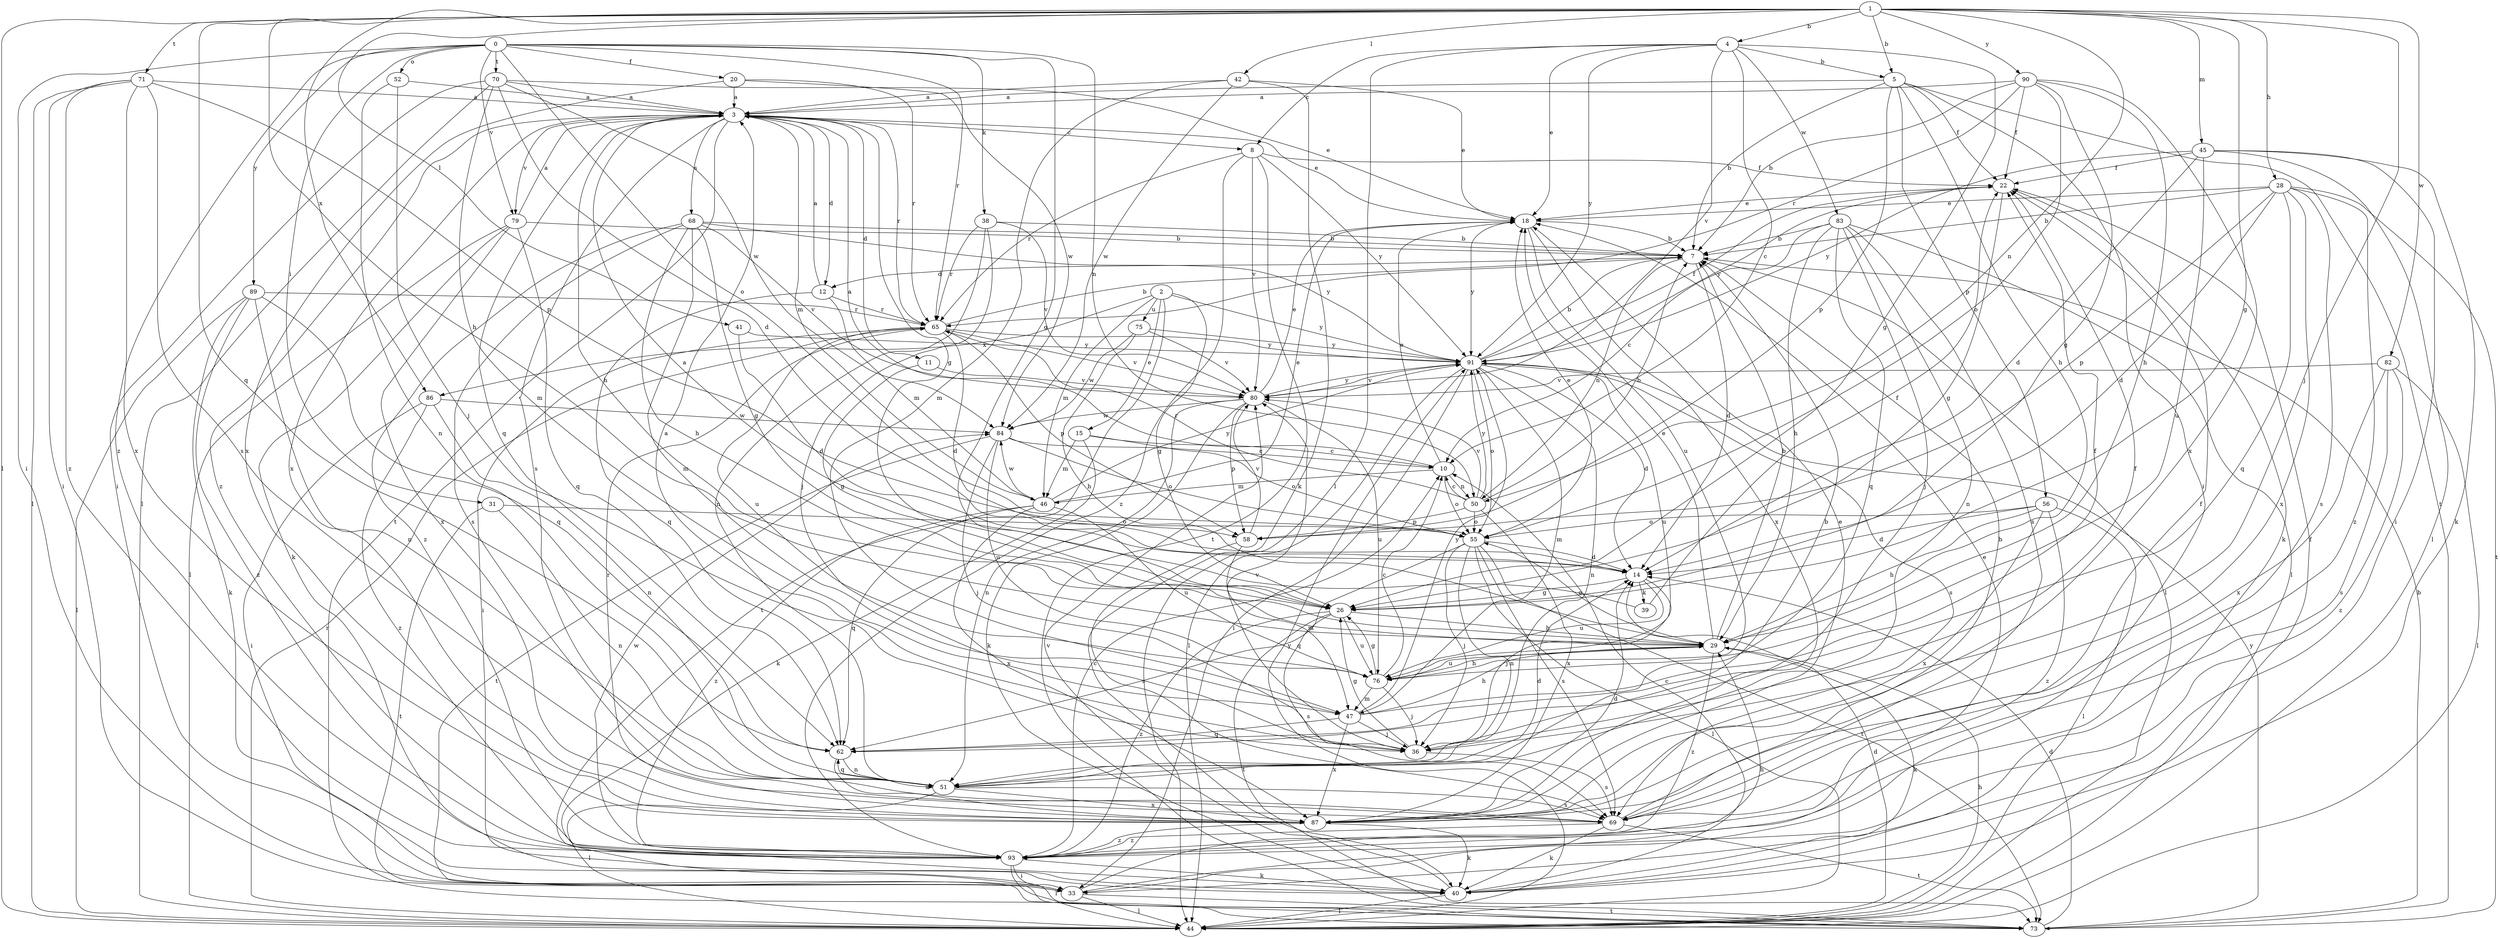 strict digraph  {
0;
1;
2;
3;
4;
5;
7;
8;
10;
11;
12;
14;
15;
18;
20;
22;
26;
28;
29;
31;
33;
36;
38;
39;
40;
41;
42;
44;
45;
46;
47;
50;
51;
52;
55;
56;
58;
62;
65;
68;
69;
70;
71;
73;
75;
76;
79;
80;
82;
83;
84;
86;
87;
89;
90;
91;
93;
0 -> 20  [label=f];
0 -> 26  [label=g];
0 -> 31  [label=i];
0 -> 33  [label=i];
0 -> 38  [label=k];
0 -> 50  [label=n];
0 -> 52  [label=o];
0 -> 55  [label=o];
0 -> 65  [label=r];
0 -> 70  [label=t];
0 -> 79  [label=v];
0 -> 89  [label=y];
0 -> 93  [label=z];
1 -> 4  [label=b];
1 -> 5  [label=b];
1 -> 26  [label=g];
1 -> 28  [label=h];
1 -> 29  [label=h];
1 -> 36  [label=j];
1 -> 41  [label=l];
1 -> 42  [label=l];
1 -> 44  [label=l];
1 -> 45  [label=m];
1 -> 50  [label=n];
1 -> 62  [label=q];
1 -> 71  [label=t];
1 -> 82  [label=w];
1 -> 86  [label=x];
1 -> 90  [label=y];
2 -> 15  [label=e];
2 -> 26  [label=g];
2 -> 46  [label=m];
2 -> 73  [label=t];
2 -> 75  [label=u];
2 -> 86  [label=x];
2 -> 91  [label=y];
3 -> 8  [label=c];
3 -> 11  [label=d];
3 -> 12  [label=d];
3 -> 18  [label=e];
3 -> 26  [label=g];
3 -> 29  [label=h];
3 -> 46  [label=m];
3 -> 62  [label=q];
3 -> 65  [label=r];
3 -> 68  [label=s];
3 -> 69  [label=s];
3 -> 73  [label=t];
3 -> 79  [label=v];
3 -> 87  [label=x];
3 -> 93  [label=z];
4 -> 5  [label=b];
4 -> 8  [label=c];
4 -> 10  [label=c];
4 -> 18  [label=e];
4 -> 26  [label=g];
4 -> 44  [label=l];
4 -> 80  [label=v];
4 -> 83  [label=w];
4 -> 91  [label=y];
5 -> 3  [label=a];
5 -> 7  [label=b];
5 -> 22  [label=f];
5 -> 29  [label=h];
5 -> 33  [label=i];
5 -> 56  [label=p];
5 -> 58  [label=p];
5 -> 73  [label=t];
7 -> 12  [label=d];
7 -> 14  [label=d];
7 -> 44  [label=l];
7 -> 50  [label=n];
8 -> 22  [label=f];
8 -> 65  [label=r];
8 -> 73  [label=t];
8 -> 80  [label=v];
8 -> 91  [label=y];
8 -> 93  [label=z];
10 -> 3  [label=a];
10 -> 18  [label=e];
10 -> 46  [label=m];
10 -> 50  [label=n];
10 -> 55  [label=o];
11 -> 26  [label=g];
11 -> 80  [label=v];
12 -> 3  [label=a];
12 -> 46  [label=m];
12 -> 62  [label=q];
12 -> 65  [label=r];
14 -> 26  [label=g];
14 -> 36  [label=j];
14 -> 39  [label=k];
14 -> 76  [label=u];
15 -> 10  [label=c];
15 -> 40  [label=k];
15 -> 46  [label=m];
15 -> 55  [label=o];
18 -> 7  [label=b];
18 -> 76  [label=u];
18 -> 87  [label=x];
18 -> 91  [label=y];
20 -> 3  [label=a];
20 -> 65  [label=r];
20 -> 84  [label=w];
20 -> 87  [label=x];
22 -> 18  [label=e];
22 -> 26  [label=g];
22 -> 40  [label=k];
22 -> 91  [label=y];
26 -> 29  [label=h];
26 -> 69  [label=s];
26 -> 73  [label=t];
26 -> 76  [label=u];
26 -> 93  [label=z];
28 -> 7  [label=b];
28 -> 14  [label=d];
28 -> 18  [label=e];
28 -> 58  [label=p];
28 -> 62  [label=q];
28 -> 69  [label=s];
28 -> 73  [label=t];
28 -> 87  [label=x];
28 -> 93  [label=z];
29 -> 7  [label=b];
29 -> 18  [label=e];
29 -> 40  [label=k];
29 -> 55  [label=o];
29 -> 76  [label=u];
29 -> 93  [label=z];
31 -> 51  [label=n];
31 -> 55  [label=o];
31 -> 73  [label=t];
33 -> 18  [label=e];
33 -> 29  [label=h];
33 -> 44  [label=l];
33 -> 73  [label=t];
36 -> 3  [label=a];
36 -> 22  [label=f];
36 -> 26  [label=g];
36 -> 69  [label=s];
36 -> 80  [label=v];
38 -> 7  [label=b];
38 -> 36  [label=j];
38 -> 51  [label=n];
38 -> 65  [label=r];
38 -> 80  [label=v];
39 -> 3  [label=a];
39 -> 22  [label=f];
40 -> 10  [label=c];
40 -> 22  [label=f];
40 -> 44  [label=l];
40 -> 80  [label=v];
41 -> 14  [label=d];
41 -> 91  [label=y];
42 -> 3  [label=a];
42 -> 18  [label=e];
42 -> 40  [label=k];
42 -> 47  [label=m];
42 -> 84  [label=w];
44 -> 14  [label=d];
44 -> 29  [label=h];
44 -> 65  [label=r];
44 -> 91  [label=y];
45 -> 14  [label=d];
45 -> 22  [label=f];
45 -> 33  [label=i];
45 -> 40  [label=k];
45 -> 44  [label=l];
45 -> 76  [label=u];
45 -> 91  [label=y];
46 -> 18  [label=e];
46 -> 62  [label=q];
46 -> 76  [label=u];
46 -> 84  [label=w];
46 -> 87  [label=x];
46 -> 91  [label=y];
46 -> 93  [label=z];
47 -> 22  [label=f];
47 -> 29  [label=h];
47 -> 36  [label=j];
47 -> 62  [label=q];
47 -> 87  [label=x];
47 -> 91  [label=y];
50 -> 7  [label=b];
50 -> 10  [label=c];
50 -> 55  [label=o];
50 -> 58  [label=p];
50 -> 65  [label=r];
50 -> 80  [label=v];
50 -> 87  [label=x];
50 -> 91  [label=y];
51 -> 7  [label=b];
51 -> 14  [label=d];
51 -> 44  [label=l];
51 -> 62  [label=q];
51 -> 69  [label=s];
51 -> 87  [label=x];
52 -> 3  [label=a];
52 -> 36  [label=j];
52 -> 51  [label=n];
55 -> 14  [label=d];
55 -> 18  [label=e];
55 -> 36  [label=j];
55 -> 44  [label=l];
55 -> 51  [label=n];
55 -> 62  [label=q];
55 -> 69  [label=s];
55 -> 73  [label=t];
56 -> 14  [label=d];
56 -> 29  [label=h];
56 -> 44  [label=l];
56 -> 55  [label=o];
56 -> 87  [label=x];
56 -> 93  [label=z];
58 -> 47  [label=m];
58 -> 69  [label=s];
58 -> 80  [label=v];
62 -> 51  [label=n];
62 -> 87  [label=x];
65 -> 7  [label=b];
65 -> 14  [label=d];
65 -> 33  [label=i];
65 -> 58  [label=p];
65 -> 76  [label=u];
65 -> 80  [label=v];
65 -> 91  [label=y];
68 -> 7  [label=b];
68 -> 26  [label=g];
68 -> 29  [label=h];
68 -> 47  [label=m];
68 -> 69  [label=s];
68 -> 80  [label=v];
68 -> 91  [label=y];
68 -> 93  [label=z];
69 -> 7  [label=b];
69 -> 22  [label=f];
69 -> 40  [label=k];
69 -> 73  [label=t];
69 -> 93  [label=z];
70 -> 3  [label=a];
70 -> 14  [label=d];
70 -> 18  [label=e];
70 -> 33  [label=i];
70 -> 44  [label=l];
70 -> 47  [label=m];
70 -> 84  [label=w];
71 -> 3  [label=a];
71 -> 33  [label=i];
71 -> 44  [label=l];
71 -> 58  [label=p];
71 -> 69  [label=s];
71 -> 87  [label=x];
71 -> 93  [label=z];
73 -> 7  [label=b];
73 -> 14  [label=d];
73 -> 91  [label=y];
75 -> 29  [label=h];
75 -> 80  [label=v];
75 -> 84  [label=w];
75 -> 91  [label=y];
76 -> 10  [label=c];
76 -> 26  [label=g];
76 -> 29  [label=h];
76 -> 36  [label=j];
76 -> 47  [label=m];
79 -> 3  [label=a];
79 -> 7  [label=b];
79 -> 40  [label=k];
79 -> 44  [label=l];
79 -> 62  [label=q];
79 -> 87  [label=x];
80 -> 18  [label=e];
80 -> 40  [label=k];
80 -> 51  [label=n];
80 -> 58  [label=p];
80 -> 76  [label=u];
80 -> 84  [label=w];
80 -> 91  [label=y];
82 -> 44  [label=l];
82 -> 69  [label=s];
82 -> 80  [label=v];
82 -> 87  [label=x];
82 -> 93  [label=z];
83 -> 7  [label=b];
83 -> 10  [label=c];
83 -> 29  [label=h];
83 -> 36  [label=j];
83 -> 44  [label=l];
83 -> 51  [label=n];
83 -> 62  [label=q];
83 -> 69  [label=s];
84 -> 10  [label=c];
84 -> 36  [label=j];
84 -> 55  [label=o];
84 -> 73  [label=t];
84 -> 76  [label=u];
86 -> 33  [label=i];
86 -> 51  [label=n];
86 -> 84  [label=w];
86 -> 93  [label=z];
87 -> 14  [label=d];
87 -> 18  [label=e];
87 -> 40  [label=k];
87 -> 65  [label=r];
87 -> 93  [label=z];
89 -> 40  [label=k];
89 -> 44  [label=l];
89 -> 51  [label=n];
89 -> 62  [label=q];
89 -> 65  [label=r];
89 -> 93  [label=z];
90 -> 3  [label=a];
90 -> 7  [label=b];
90 -> 22  [label=f];
90 -> 26  [label=g];
90 -> 29  [label=h];
90 -> 55  [label=o];
90 -> 65  [label=r];
90 -> 87  [label=x];
91 -> 7  [label=b];
91 -> 14  [label=d];
91 -> 22  [label=f];
91 -> 33  [label=i];
91 -> 44  [label=l];
91 -> 47  [label=m];
91 -> 51  [label=n];
91 -> 55  [label=o];
91 -> 69  [label=s];
91 -> 76  [label=u];
91 -> 80  [label=v];
93 -> 10  [label=c];
93 -> 33  [label=i];
93 -> 40  [label=k];
93 -> 44  [label=l];
93 -> 84  [label=w];
}
